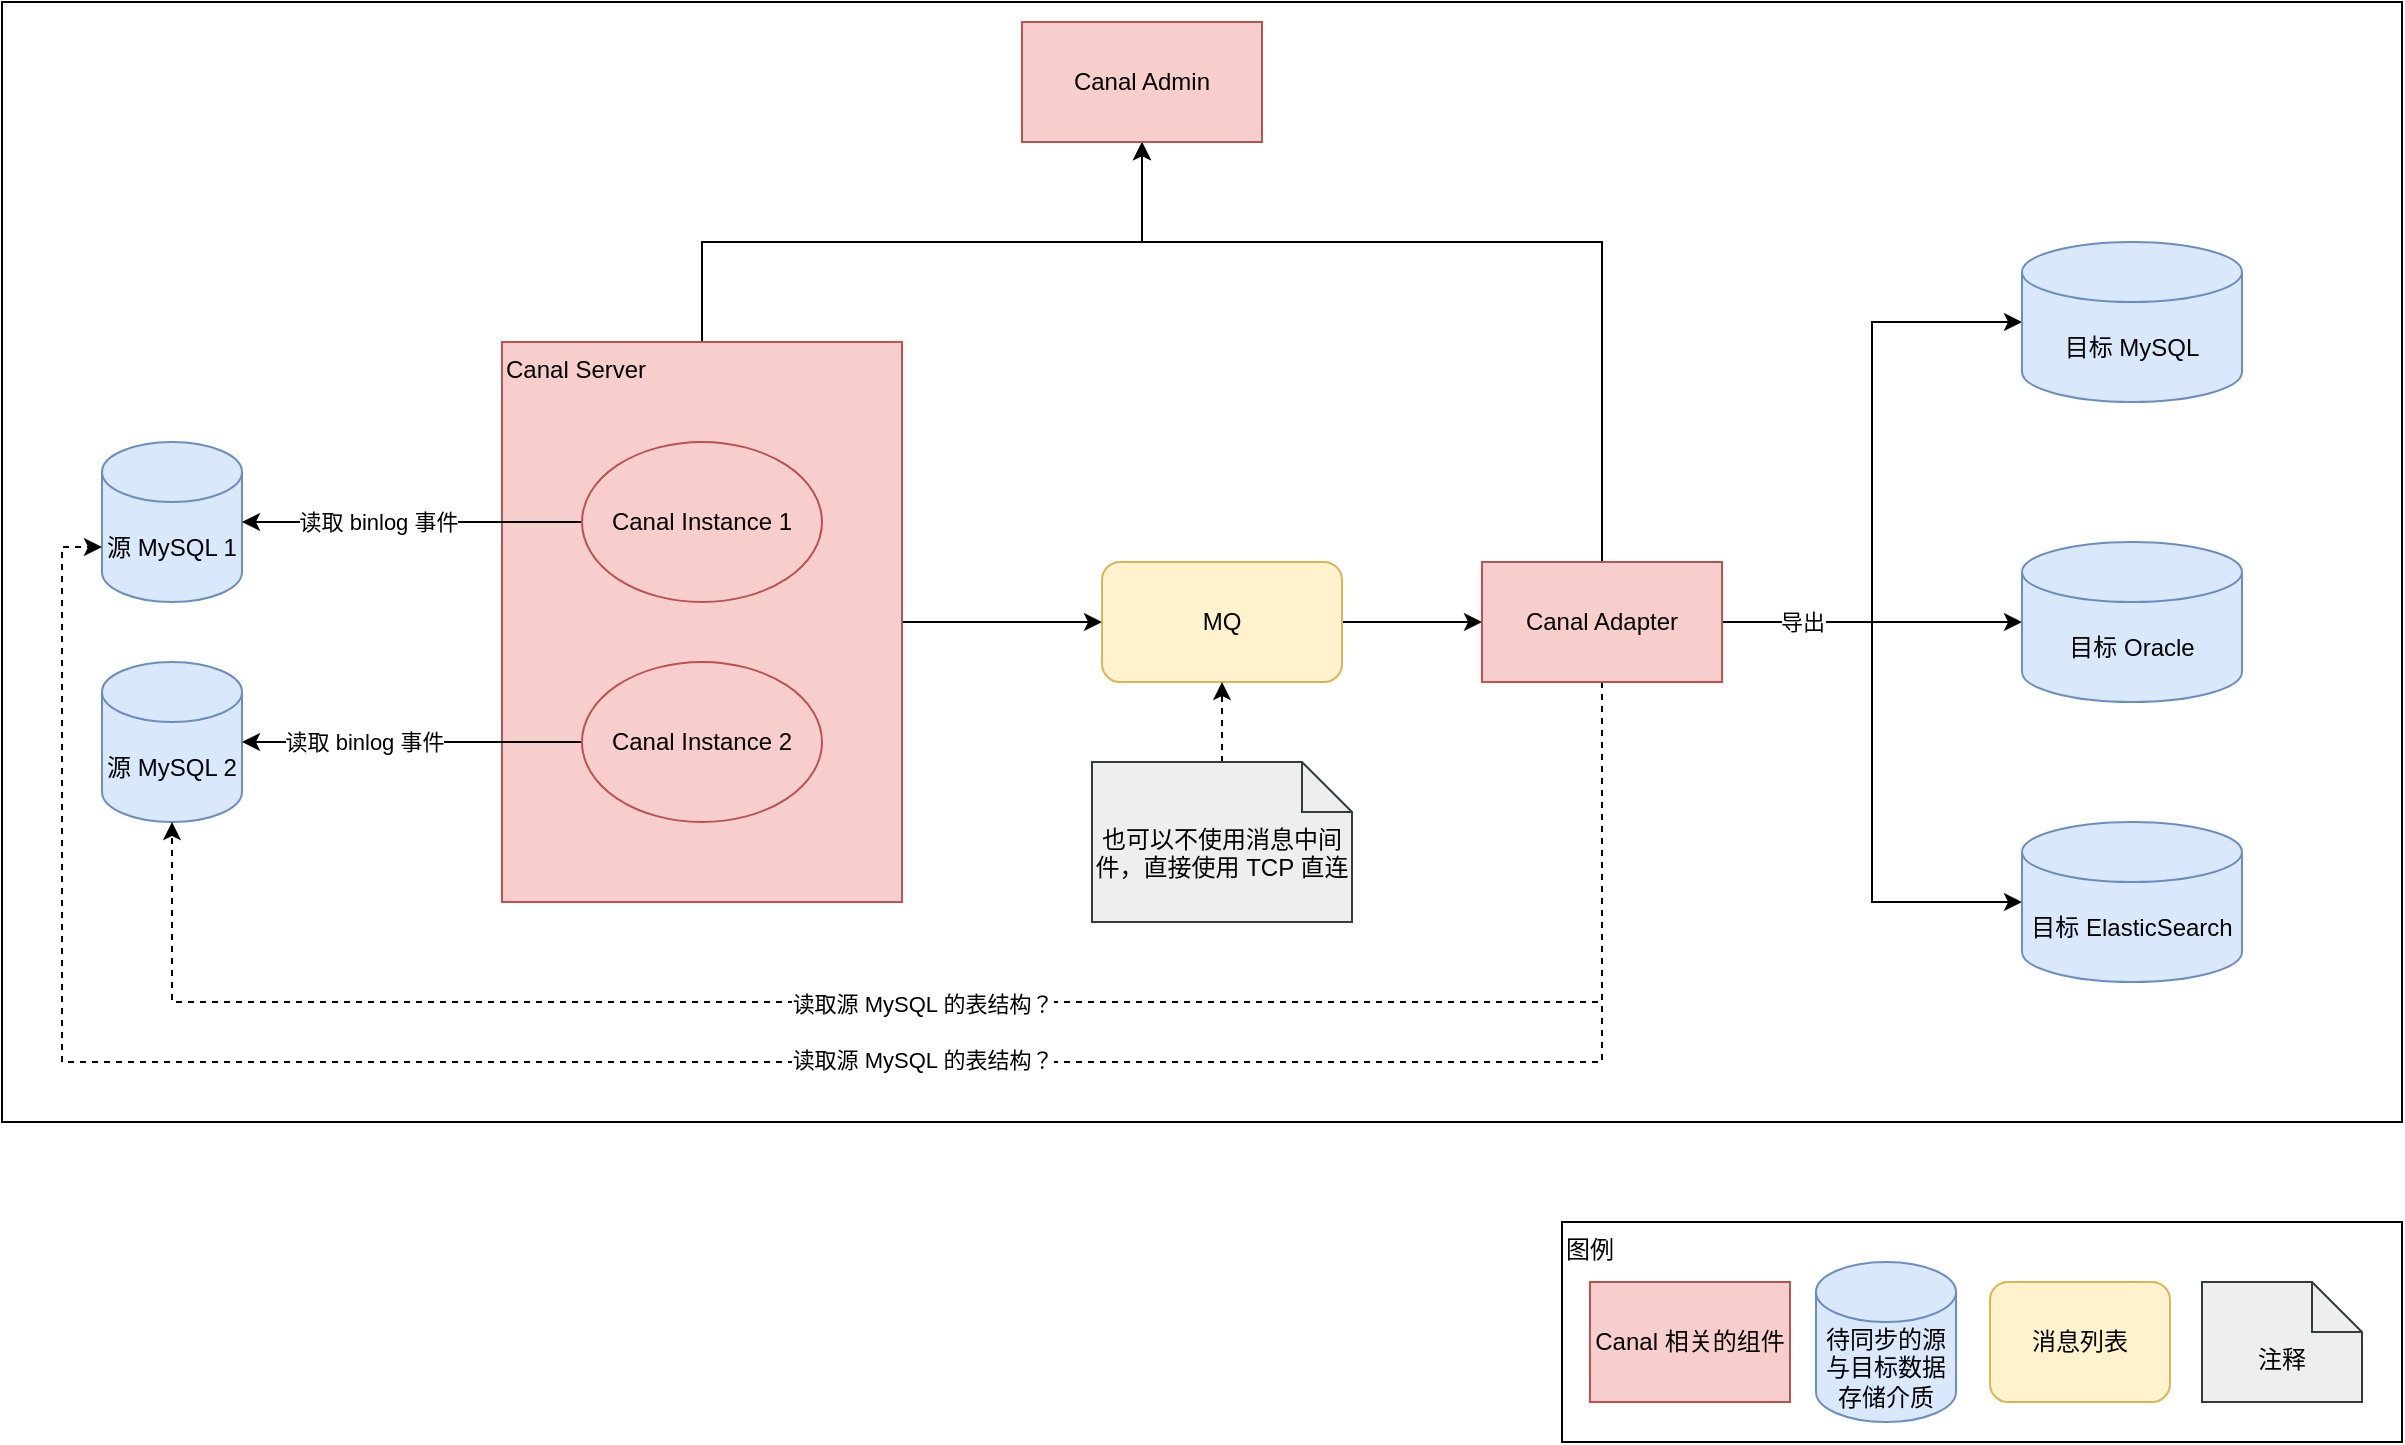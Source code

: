 <mxfile version="20.7.4" type="device" pages="2"><diagram id="2D-SUI-RV7FX5g-eAU_S" name="总体架构图"><mxGraphModel dx="1342" dy="885" grid="1" gridSize="10" guides="1" tooltips="1" connect="1" arrows="1" fold="1" page="1" pageScale="1" pageWidth="827" pageHeight="1169" math="0" shadow="0"><root><mxCell id="0"/><mxCell id="1" parent="0"/><mxCell id="r5_wpAYYmqTTMvsEsnai-42" value="" style="rounded=0;whiteSpace=wrap;html=1;fillColor=default;" parent="1" vertex="1"><mxGeometry x="80" y="40" width="1200" height="560" as="geometry"/></mxCell><mxCell id="r5_wpAYYmqTTMvsEsnai-1" value="源 MySQL 1" style="shape=cylinder3;whiteSpace=wrap;html=1;boundedLbl=1;backgroundOutline=1;size=15;fillColor=#dae8fc;strokeColor=#6c8ebf;" parent="1" vertex="1"><mxGeometry x="130" y="260" width="70" height="80" as="geometry"/></mxCell><mxCell id="r5_wpAYYmqTTMvsEsnai-2" value="源 MySQL 2" style="shape=cylinder3;whiteSpace=wrap;html=1;boundedLbl=1;backgroundOutline=1;size=15;fillColor=#dae8fc;strokeColor=#6c8ebf;" parent="1" vertex="1"><mxGeometry x="130" y="370" width="70" height="80" as="geometry"/></mxCell><mxCell id="r5_wpAYYmqTTMvsEsnai-11" style="edgeStyle=orthogonalEdgeStyle;rounded=0;orthogonalLoop=1;jettySize=auto;html=1;exitX=1;exitY=0.5;exitDx=0;exitDy=0;entryX=0;entryY=0.5;entryDx=0;entryDy=0;" parent="1" source="r5_wpAYYmqTTMvsEsnai-3" target="r5_wpAYYmqTTMvsEsnai-10" edge="1"><mxGeometry relative="1" as="geometry"/></mxCell><mxCell id="r5_wpAYYmqTTMvsEsnai-15" style="edgeStyle=orthogonalEdgeStyle;rounded=0;orthogonalLoop=1;jettySize=auto;html=1;exitX=0.5;exitY=0;exitDx=0;exitDy=0;entryX=0.5;entryY=1;entryDx=0;entryDy=0;" parent="1" source="r5_wpAYYmqTTMvsEsnai-3" target="r5_wpAYYmqTTMvsEsnai-14" edge="1"><mxGeometry relative="1" as="geometry"/></mxCell><mxCell id="r5_wpAYYmqTTMvsEsnai-3" value="Canal Server" style="rounded=0;whiteSpace=wrap;html=1;align=left;verticalAlign=top;fillColor=#f8cecc;strokeColor=#b85450;" parent="1" vertex="1"><mxGeometry x="330" y="210" width="200" height="280" as="geometry"/></mxCell><mxCell id="r5_wpAYYmqTTMvsEsnai-6" style="edgeStyle=orthogonalEdgeStyle;rounded=0;orthogonalLoop=1;jettySize=auto;html=1;exitX=0;exitY=0.5;exitDx=0;exitDy=0;" parent="1" source="r5_wpAYYmqTTMvsEsnai-4" target="r5_wpAYYmqTTMvsEsnai-1" edge="1"><mxGeometry relative="1" as="geometry"/></mxCell><mxCell id="r5_wpAYYmqTTMvsEsnai-8" value="读取 binlog 事件" style="edgeLabel;html=1;align=center;verticalAlign=middle;resizable=0;points=[];" parent="r5_wpAYYmqTTMvsEsnai-6" vertex="1" connectable="0"><mxGeometry x="0.2" relative="1" as="geometry"><mxPoint as="offset"/></mxGeometry></mxCell><mxCell id="r5_wpAYYmqTTMvsEsnai-4" value="Canal Instance 1" style="ellipse;whiteSpace=wrap;html=1;fillColor=#f8cecc;strokeColor=#b85450;" parent="1" vertex="1"><mxGeometry x="370" y="260" width="120" height="80" as="geometry"/></mxCell><mxCell id="r5_wpAYYmqTTMvsEsnai-7" style="edgeStyle=orthogonalEdgeStyle;rounded=0;orthogonalLoop=1;jettySize=auto;html=1;exitX=0;exitY=0.5;exitDx=0;exitDy=0;entryX=1;entryY=0.5;entryDx=0;entryDy=0;entryPerimeter=0;" parent="1" source="r5_wpAYYmqTTMvsEsnai-5" target="r5_wpAYYmqTTMvsEsnai-2" edge="1"><mxGeometry relative="1" as="geometry"/></mxCell><mxCell id="r5_wpAYYmqTTMvsEsnai-9" value="读取 binlog 事件" style="edgeLabel;html=1;align=center;verticalAlign=middle;resizable=0;points=[];" parent="r5_wpAYYmqTTMvsEsnai-7" vertex="1" connectable="0"><mxGeometry x="0.286" relative="1" as="geometry"><mxPoint as="offset"/></mxGeometry></mxCell><mxCell id="r5_wpAYYmqTTMvsEsnai-5" value="Canal Instance 2" style="ellipse;whiteSpace=wrap;html=1;fillColor=#f8cecc;strokeColor=#b85450;" parent="1" vertex="1"><mxGeometry x="370" y="370" width="120" height="80" as="geometry"/></mxCell><mxCell id="r5_wpAYYmqTTMvsEsnai-13" style="edgeStyle=orthogonalEdgeStyle;rounded=0;orthogonalLoop=1;jettySize=auto;html=1;exitX=1;exitY=0.5;exitDx=0;exitDy=0;entryX=0;entryY=0.5;entryDx=0;entryDy=0;" parent="1" source="r5_wpAYYmqTTMvsEsnai-10" target="r5_wpAYYmqTTMvsEsnai-12" edge="1"><mxGeometry relative="1" as="geometry"/></mxCell><mxCell id="r5_wpAYYmqTTMvsEsnai-10" value="MQ" style="rounded=1;whiteSpace=wrap;html=1;fillColor=#fff2cc;strokeColor=#d6b656;" parent="1" vertex="1"><mxGeometry x="630" y="320" width="120" height="60" as="geometry"/></mxCell><mxCell id="r5_wpAYYmqTTMvsEsnai-16" style="edgeStyle=orthogonalEdgeStyle;rounded=0;orthogonalLoop=1;jettySize=auto;html=1;exitX=0.5;exitY=0;exitDx=0;exitDy=0;entryX=0.5;entryY=1;entryDx=0;entryDy=0;" parent="1" source="r5_wpAYYmqTTMvsEsnai-12" target="r5_wpAYYmqTTMvsEsnai-14" edge="1"><mxGeometry relative="1" as="geometry"><Array as="points"><mxPoint x="880" y="160"/><mxPoint x="650" y="160"/></Array></mxGeometry></mxCell><mxCell id="r5_wpAYYmqTTMvsEsnai-17" style="edgeStyle=orthogonalEdgeStyle;rounded=0;orthogonalLoop=1;jettySize=auto;html=1;exitX=0.5;exitY=1;exitDx=0;exitDy=0;entryX=0;entryY=0;entryDx=0;entryDy=52.5;entryPerimeter=0;dashed=1;" parent="1" source="r5_wpAYYmqTTMvsEsnai-12" target="r5_wpAYYmqTTMvsEsnai-1" edge="1"><mxGeometry relative="1" as="geometry"><Array as="points"><mxPoint x="880" y="570"/><mxPoint x="110" y="570"/><mxPoint x="110" y="313"/></Array></mxGeometry></mxCell><mxCell id="r5_wpAYYmqTTMvsEsnai-37" value="读取源 MySQL 的表结构？" style="edgeLabel;html=1;align=center;verticalAlign=middle;resizable=0;points=[];" parent="r5_wpAYYmqTTMvsEsnai-17" vertex="1" connectable="0"><mxGeometry x="-0.122" y="-1" relative="1" as="geometry"><mxPoint x="13" as="offset"/></mxGeometry></mxCell><mxCell id="r5_wpAYYmqTTMvsEsnai-18" style="edgeStyle=orthogonalEdgeStyle;rounded=0;orthogonalLoop=1;jettySize=auto;html=1;exitX=0.5;exitY=1;exitDx=0;exitDy=0;entryX=0.5;entryY=1;entryDx=0;entryDy=0;entryPerimeter=0;dashed=1;" parent="1" source="r5_wpAYYmqTTMvsEsnai-12" target="r5_wpAYYmqTTMvsEsnai-2" edge="1"><mxGeometry relative="1" as="geometry"><Array as="points"><mxPoint x="880" y="540"/><mxPoint x="165" y="540"/></Array></mxGeometry></mxCell><mxCell id="r5_wpAYYmqTTMvsEsnai-36" value="读取源 MySQL 的表结构？" style="edgeLabel;html=1;align=center;verticalAlign=middle;resizable=0;points=[];" parent="r5_wpAYYmqTTMvsEsnai-18" vertex="1" connectable="0"><mxGeometry x="0.022" y="1" relative="1" as="geometry"><mxPoint x="-7" as="offset"/></mxGeometry></mxCell><mxCell id="r5_wpAYYmqTTMvsEsnai-22" style="edgeStyle=orthogonalEdgeStyle;rounded=0;orthogonalLoop=1;jettySize=auto;html=1;exitX=1;exitY=0.5;exitDx=0;exitDy=0;entryX=0;entryY=0.5;entryDx=0;entryDy=0;entryPerimeter=0;" parent="1" source="r5_wpAYYmqTTMvsEsnai-12" target="r5_wpAYYmqTTMvsEsnai-19" edge="1"><mxGeometry relative="1" as="geometry"/></mxCell><mxCell id="r5_wpAYYmqTTMvsEsnai-23" style="edgeStyle=orthogonalEdgeStyle;rounded=0;orthogonalLoop=1;jettySize=auto;html=1;exitX=1;exitY=0.5;exitDx=0;exitDy=0;entryX=0;entryY=0.5;entryDx=0;entryDy=0;entryPerimeter=0;" parent="1" source="r5_wpAYYmqTTMvsEsnai-12" target="r5_wpAYYmqTTMvsEsnai-20" edge="1"><mxGeometry relative="1" as="geometry"/></mxCell><mxCell id="r5_wpAYYmqTTMvsEsnai-24" style="edgeStyle=orthogonalEdgeStyle;rounded=0;orthogonalLoop=1;jettySize=auto;html=1;exitX=1;exitY=0.5;exitDx=0;exitDy=0;entryX=0;entryY=0.5;entryDx=0;entryDy=0;entryPerimeter=0;" parent="1" source="r5_wpAYYmqTTMvsEsnai-12" target="r5_wpAYYmqTTMvsEsnai-21" edge="1"><mxGeometry relative="1" as="geometry"/></mxCell><mxCell id="r5_wpAYYmqTTMvsEsnai-26" value="导出" style="edgeLabel;html=1;align=center;verticalAlign=middle;resizable=0;points=[];" parent="r5_wpAYYmqTTMvsEsnai-24" vertex="1" connectable="0"><mxGeometry x="-0.648" y="-2" relative="1" as="geometry"><mxPoint x="-11" y="-2" as="offset"/></mxGeometry></mxCell><mxCell id="r5_wpAYYmqTTMvsEsnai-12" value="Canal Adapter" style="rounded=0;whiteSpace=wrap;html=1;fillColor=#f8cecc;strokeColor=#b85450;" parent="1" vertex="1"><mxGeometry x="820" y="320" width="120" height="60" as="geometry"/></mxCell><mxCell id="r5_wpAYYmqTTMvsEsnai-14" value="Canal Admin" style="rounded=0;whiteSpace=wrap;html=1;fillColor=#f8cecc;strokeColor=#b85450;" parent="1" vertex="1"><mxGeometry x="590" y="50" width="120" height="60" as="geometry"/></mxCell><mxCell id="r5_wpAYYmqTTMvsEsnai-19" value="目标 MySQL" style="shape=cylinder3;whiteSpace=wrap;html=1;boundedLbl=1;backgroundOutline=1;size=15;fillColor=#dae8fc;strokeColor=#6c8ebf;" parent="1" vertex="1"><mxGeometry x="1090" y="160" width="110" height="80" as="geometry"/></mxCell><mxCell id="r5_wpAYYmqTTMvsEsnai-20" value="目标 Oracle" style="shape=cylinder3;whiteSpace=wrap;html=1;boundedLbl=1;backgroundOutline=1;size=15;fillColor=#dae8fc;strokeColor=#6c8ebf;" parent="1" vertex="1"><mxGeometry x="1090" y="310" width="110" height="80" as="geometry"/></mxCell><mxCell id="r5_wpAYYmqTTMvsEsnai-21" value="目标 ElasticSearch" style="shape=cylinder3;whiteSpace=wrap;html=1;boundedLbl=1;backgroundOutline=1;size=15;fillColor=#dae8fc;strokeColor=#6c8ebf;" parent="1" vertex="1"><mxGeometry x="1090" y="450" width="110" height="80" as="geometry"/></mxCell><mxCell id="r5_wpAYYmqTTMvsEsnai-35" style="edgeStyle=orthogonalEdgeStyle;rounded=0;orthogonalLoop=1;jettySize=auto;html=1;exitX=0.5;exitY=0;exitDx=0;exitDy=0;exitPerimeter=0;entryX=0.5;entryY=1;entryDx=0;entryDy=0;dashed=1;" parent="1" source="r5_wpAYYmqTTMvsEsnai-34" target="r5_wpAYYmqTTMvsEsnai-10" edge="1"><mxGeometry relative="1" as="geometry"/></mxCell><mxCell id="r5_wpAYYmqTTMvsEsnai-34" value="也可以不使用消息中间件，直接使用 TCP 直连" style="shape=note2;boundedLbl=1;whiteSpace=wrap;html=1;size=25;verticalAlign=top;align=center;fillColor=#eeeeee;strokeColor=#36393d;" parent="1" vertex="1"><mxGeometry x="625" y="420" width="130" height="80" as="geometry"/></mxCell><mxCell id="r5_wpAYYmqTTMvsEsnai-39" value="" style="group;fillColor=none;" parent="1" vertex="1" connectable="0"><mxGeometry x="860" y="650" width="420" height="110" as="geometry"/></mxCell><mxCell id="r5_wpAYYmqTTMvsEsnai-32" value="图例" style="rounded=0;whiteSpace=wrap;html=1;align=left;verticalAlign=top;" parent="r5_wpAYYmqTTMvsEsnai-39" vertex="1"><mxGeometry width="420" height="110" as="geometry"/></mxCell><mxCell id="r5_wpAYYmqTTMvsEsnai-29" value="Canal 相关的组件" style="rounded=0;whiteSpace=wrap;html=1;fillColor=#f8cecc;strokeColor=#b85450;" parent="r5_wpAYYmqTTMvsEsnai-39" vertex="1"><mxGeometry x="14" y="30" width="100" height="60" as="geometry"/></mxCell><mxCell id="r5_wpAYYmqTTMvsEsnai-30" value="待同步的源与目标数据存储介质" style="shape=cylinder3;whiteSpace=wrap;html=1;boundedLbl=1;backgroundOutline=1;size=15;fillColor=#dae8fc;strokeColor=#6c8ebf;" parent="r5_wpAYYmqTTMvsEsnai-39" vertex="1"><mxGeometry x="127" y="20" width="70" height="80" as="geometry"/></mxCell><mxCell id="r5_wpAYYmqTTMvsEsnai-31" value="消息列表" style="rounded=1;whiteSpace=wrap;html=1;fillColor=#fff2cc;strokeColor=#d6b656;" parent="r5_wpAYYmqTTMvsEsnai-39" vertex="1"><mxGeometry x="214" y="30" width="90" height="60" as="geometry"/></mxCell><mxCell id="r5_wpAYYmqTTMvsEsnai-38" value="注释" style="shape=note2;boundedLbl=1;whiteSpace=wrap;html=1;size=25;verticalAlign=top;align=center;fillColor=#eeeeee;strokeColor=#36393d;" parent="r5_wpAYYmqTTMvsEsnai-39" vertex="1"><mxGeometry x="320" y="30" width="80" height="60" as="geometry"/></mxCell></root></mxGraphModel></diagram><diagram id="T13PD-lcWpve6YvFfDe5" name="CanalLogPositionManager"><mxGraphModel dx="2169" dy="885" grid="1" gridSize="10" guides="1" tooltips="1" connect="1" arrows="1" fold="1" page="1" pageScale="1" pageWidth="827" pageHeight="1169" math="0" shadow="0"><root><mxCell id="0"/><mxCell id="1" parent="0"/><mxCell id="bS8bMJAs1Lllhb0VBz6u-1" value="&lt;pre style=&quot;font-family: &amp;quot;JetBrains Mono&amp;quot;, monospace; font-size: 9.8pt;&quot;&gt;&amp;lt;&amp;lt;interface&amp;gt;&amp;gt;&lt;/pre&gt;&lt;pre style=&quot;font-family: &amp;quot;JetBrains Mono&amp;quot;, monospace; font-size: 9.8pt;&quot;&gt;CanalLogPositionManager&lt;/pre&gt;" style="swimlane;fontStyle=1;align=center;verticalAlign=middle;childLayout=stackLayout;horizontal=1;startSize=60;horizontalStack=0;resizeParent=1;resizeParentMax=0;resizeLast=0;collapsible=0;marginBottom=0;html=1;labelBackgroundColor=none;fillColor=#fff2cc;strokeColor=#d6b656;" vertex="1" parent="1"><mxGeometry x="-563" y="80" width="500" height="120" as="geometry"/></mxCell><mxCell id="bS8bMJAs1Lllhb0VBz6u-10" value="  LogPosition getLatestIndexBy(String destination)" style="fontStyle=0;labelBackgroundColor=none;fontColor=default;align=left;strokeColor=none;" vertex="1" parent="bS8bMJAs1Lllhb0VBz6u-1"><mxGeometry y="60" width="500" height="30" as="geometry"/></mxCell><mxCell id="bS8bMJAs1Lllhb0VBz6u-11" value="  void persistLogPosition(String destination, LogPosition logPosition)" style="fontStyle=0;labelBackgroundColor=none;fontColor=default;align=left;strokeColor=none;" vertex="1" parent="bS8bMJAs1Lllhb0VBz6u-1"><mxGeometry y="90" width="500" height="30" as="geometry"/></mxCell><mxCell id="bS8bMJAs1Lllhb0VBz6u-9" style="edgeStyle=orthogonalEdgeStyle;rounded=0;orthogonalLoop=1;jettySize=auto;html=1;exitX=0.5;exitY=0;exitDx=0;exitDy=0;fontColor=default;endArrow=blockThin;endFill=0;dashed=1;" edge="1" parent="1" source="bS8bMJAs1Lllhb0VBz6u-5" target="bS8bMJAs1Lllhb0VBz6u-1"><mxGeometry relative="1" as="geometry"/></mxCell><mxCell id="bS8bMJAs1Lllhb0VBz6u-5" value="&lt;pre style=&quot;font-family: &amp;quot;JetBrains Mono&amp;quot;, monospace; font-size: 9.8pt;&quot;&gt;AbstractLogPositionManager&lt;/pre&gt;" style="swimlane;fontStyle=1;align=center;verticalAlign=middle;childLayout=stackLayout;horizontal=1;startSize=29;horizontalStack=0;resizeParent=1;resizeParentMax=0;resizeLast=0;collapsible=0;marginBottom=0;html=1;labelBackgroundColor=none;fillColor=#fff2cc;strokeColor=#d6b656;" vertex="1" parent="1"><mxGeometry x="-428" y="240" width="230" height="54" as="geometry"/></mxCell><mxCell id="bS8bMJAs1Lllhb0VBz6u-13" style="edgeStyle=orthogonalEdgeStyle;rounded=0;orthogonalLoop=1;jettySize=auto;html=1;exitX=0.5;exitY=0;exitDx=0;exitDy=0;entryX=0.5;entryY=1;entryDx=0;entryDy=0;fontColor=default;endArrow=blockThin;endFill=0;" edge="1" parent="1" source="bS8bMJAs1Lllhb0VBz6u-12" target="bS8bMJAs1Lllhb0VBz6u-5"><mxGeometry relative="1" as="geometry"/></mxCell><mxCell id="bS8bMJAs1Lllhb0VBz6u-12" value="&lt;pre style=&quot;font-family: &amp;quot;JetBrains Mono&amp;quot;, monospace; font-size: 9.8pt;&quot;&gt;&lt;pre style=&quot;font-family: &amp;quot;JetBrains Mono&amp;quot;, monospace; font-size: 9.8pt;&quot;&gt;MemoryLogPositionManager&lt;/pre&gt;&lt;/pre&gt;" style="swimlane;fontStyle=1;align=center;verticalAlign=middle;childLayout=stackLayout;horizontal=1;startSize=29;horizontalStack=0;resizeParent=1;resizeParentMax=0;resizeLast=0;collapsible=0;marginBottom=0;html=1;labelBackgroundColor=none;fillColor=#fff2cc;strokeColor=#d6b656;fontColor=default;" vertex="1" parent="1"><mxGeometry x="-640" y="350" width="220" height="59" as="geometry"/></mxCell><mxCell id="bS8bMJAs1Lllhb0VBz6u-14" value="  - Map&lt;String, LogPosition&gt; positions" style="fontStyle=0;labelBackgroundColor=none;fontColor=default;strokeColor=none;align=left;" vertex="1" parent="bS8bMJAs1Lllhb0VBz6u-12"><mxGeometry y="29" width="220" height="30" as="geometry"/></mxCell><mxCell id="bS8bMJAs1Lllhb0VBz6u-20" style="edgeStyle=orthogonalEdgeStyle;rounded=0;orthogonalLoop=1;jettySize=auto;html=1;exitX=0.5;exitY=0;exitDx=0;exitDy=0;entryX=0.5;entryY=1;entryDx=0;entryDy=0;fontColor=default;endArrow=blockThin;endFill=0;" edge="1" parent="1" source="bS8bMJAs1Lllhb0VBz6u-15" target="bS8bMJAs1Lllhb0VBz6u-5"><mxGeometry relative="1" as="geometry"/></mxCell><mxCell id="bS8bMJAs1Lllhb0VBz6u-15" value="&lt;pre style=&quot;font-family: &amp;quot;JetBrains Mono&amp;quot;, monospace; font-size: 9.8pt;&quot;&gt;&lt;pre style=&quot;font-family: &amp;quot;JetBrains Mono&amp;quot;, monospace; font-size: 9.8pt;&quot;&gt;&lt;pre style=&quot;font-family: &amp;quot;JetBrains Mono&amp;quot;, monospace; font-size: 9.8pt;&quot;&gt;ZooKeeperLogPositionManager&lt;/pre&gt;&lt;/pre&gt;&lt;/pre&gt;" style="swimlane;fontStyle=1;align=center;verticalAlign=middle;childLayout=stackLayout;horizontal=1;startSize=29;horizontalStack=0;resizeParent=1;resizeParentMax=0;resizeLast=0;collapsible=0;marginBottom=0;html=1;labelBackgroundColor=none;fillColor=#fff2cc;strokeColor=#d6b656;fontColor=default;" vertex="1" parent="1"><mxGeometry x="-215" y="350" width="230" height="59" as="geometry"/></mxCell><mxCell id="bS8bMJAs1Lllhb0VBz6u-16" value="  - ZkClientx zkClientx" style="fontStyle=0;labelBackgroundColor=none;fontColor=default;strokeColor=none;align=left;" vertex="1" parent="bS8bMJAs1Lllhb0VBz6u-15"><mxGeometry y="29" width="230" height="30" as="geometry"/></mxCell><mxCell id="bS8bMJAs1Lllhb0VBz6u-49" style="edgeStyle=orthogonalEdgeStyle;rounded=0;orthogonalLoop=1;jettySize=auto;html=1;exitX=0.5;exitY=0;exitDx=0;exitDy=0;entryX=0.5;entryY=1;entryDx=0;entryDy=0;fontColor=default;endArrow=block;endFill=0;" edge="1" parent="1" source="bS8bMJAs1Lllhb0VBz6u-21" target="bS8bMJAs1Lllhb0VBz6u-5"><mxGeometry relative="1" as="geometry"><Array as="points"><mxPoint x="-493" y="450"/><mxPoint x="-313" y="450"/></Array></mxGeometry></mxCell><mxCell id="bS8bMJAs1Lllhb0VBz6u-21" value="&lt;pre style=&quot;font-family: &amp;quot;JetBrains Mono&amp;quot;, monospace; font-size: 9.8pt;&quot;&gt;&lt;pre style=&quot;font-family: &amp;quot;JetBrains Mono&amp;quot;, monospace; font-size: 9.8pt;&quot;&gt;&lt;pre style=&quot;font-family: &amp;quot;JetBrains Mono&amp;quot;, monospace; font-size: 9.8pt;&quot;&gt;MixedLogPositionManager&lt;/pre&gt;&lt;/pre&gt;&lt;/pre&gt;" style="swimlane;fontStyle=1;align=center;verticalAlign=middle;childLayout=stackLayout;horizontal=1;startSize=29;horizontalStack=0;resizeParent=1;resizeParentMax=0;resizeLast=0;collapsible=0;marginBottom=0;html=1;labelBackgroundColor=none;fillColor=#fff2cc;strokeColor=#d6b656;fontColor=default;" vertex="1" parent="1"><mxGeometry x="-710" y="510" width="360" height="89" as="geometry"/></mxCell><mxCell id="bS8bMJAs1Lllhb0VBz6u-22" value="  - MemoryLogPositionManager    memoryLogPositionManager:" style="fontStyle=0;labelBackgroundColor=none;fontColor=default;strokeColor=none;align=left;" vertex="1" parent="bS8bMJAs1Lllhb0VBz6u-21"><mxGeometry y="29" width="360" height="30" as="geometry"/></mxCell><mxCell id="bS8bMJAs1Lllhb0VBz6u-23" value="  - ZooKeeperLogPositionManager zooKeeperLogPositionManager" style="fontStyle=0;labelBackgroundColor=none;fontColor=default;strokeColor=none;align=left;" vertex="1" parent="bS8bMJAs1Lllhb0VBz6u-21"><mxGeometry y="59" width="360" height="30" as="geometry"/></mxCell><mxCell id="bS8bMJAs1Lllhb0VBz6u-52" style="edgeStyle=orthogonalEdgeStyle;rounded=0;orthogonalLoop=1;jettySize=auto;html=1;exitX=0.5;exitY=0;exitDx=0;exitDy=0;entryX=0.5;entryY=1;entryDx=0;entryDy=0;fontColor=default;endArrow=block;endFill=0;" edge="1" parent="1" source="bS8bMJAs1Lllhb0VBz6u-31" target="bS8bMJAs1Lllhb0VBz6u-5"><mxGeometry relative="1" as="geometry"/></mxCell><mxCell id="bS8bMJAs1Lllhb0VBz6u-31" value="&lt;pre style=&quot;font-family: &amp;quot;JetBrains Mono&amp;quot;, monospace; font-size: 9.8pt;&quot;&gt;&lt;pre style=&quot;font-family: &amp;quot;JetBrains Mono&amp;quot;, monospace; font-size: 9.8pt;&quot;&gt;&lt;pre style=&quot;font-family: &amp;quot;JetBrains Mono&amp;quot;, monospace; font-size: 9.8pt;&quot;&gt;&lt;pre style=&quot;font-family: &amp;quot;JetBrains Mono&amp;quot;, monospace; font-size: 9.8pt;&quot;&gt;FileMixedLogPositionManager&lt;/pre&gt;&lt;/pre&gt;&lt;/pre&gt;&lt;/pre&gt;" style="swimlane;fontStyle=1;align=center;verticalAlign=middle;childLayout=stackLayout;horizontal=1;startSize=29;horizontalStack=0;resizeParent=1;resizeParentMax=0;resizeLast=0;collapsible=0;marginBottom=0;html=1;labelBackgroundColor=none;fillColor=#fff2cc;strokeColor=#d6b656;fontColor=default;" vertex="1" parent="1"><mxGeometry x="-493" y="670" width="360" height="89" as="geometry"/></mxCell><mxCell id="bS8bMJAs1Lllhb0VBz6u-33" value="  - File                     dataDir" style="fontStyle=0;labelBackgroundColor=none;fontColor=default;strokeColor=none;align=left;" vertex="1" parent="bS8bMJAs1Lllhb0VBz6u-31"><mxGeometry y="29" width="360" height="30" as="geometry"/></mxCell><mxCell id="bS8bMJAs1Lllhb0VBz6u-32" value="  - MemoryLogPositionManager    memoryLogPositionManager:" style="fontStyle=0;labelBackgroundColor=none;fontColor=default;strokeColor=none;align=left;" vertex="1" parent="bS8bMJAs1Lllhb0VBz6u-31"><mxGeometry y="59" width="360" height="30" as="geometry"/></mxCell><mxCell id="bS8bMJAs1Lllhb0VBz6u-36" value="&lt;pre style=&quot;font-family: &amp;quot;JetBrains Mono&amp;quot;, monospace; font-size: 9.8pt;&quot;&gt;&lt;pre style=&quot;font-family: &amp;quot;JetBrains Mono&amp;quot;, monospace; font-size: 9.8pt;&quot;&gt;&lt;pre style=&quot;font-family: &amp;quot;JetBrains Mono&amp;quot;, monospace; font-size: 9.8pt;&quot;&gt;&lt;pre style=&quot;font-family: &amp;quot;JetBrains Mono&amp;quot;, monospace; font-size: 9.8pt;&quot;&gt;&lt;pre style=&quot;font-family: &amp;quot;JetBrains Mono&amp;quot;, monospace; font-size: 9.8pt;&quot;&gt;MetaLogPositionManager&lt;/pre&gt;&lt;/pre&gt;&lt;/pre&gt;&lt;/pre&gt;&lt;/pre&gt;" style="swimlane;fontStyle=1;align=center;verticalAlign=middle;childLayout=stackLayout;horizontal=1;startSize=29;horizontalStack=0;resizeParent=1;resizeParentMax=0;resizeLast=0;collapsible=0;marginBottom=0;html=1;labelBackgroundColor=none;fillColor=#fff2cc;strokeColor=#d6b656;fontColor=default;" vertex="1" parent="1"><mxGeometry x="-710" y="840" width="360" height="59" as="geometry"/></mxCell><mxCell id="bS8bMJAs1Lllhb0VBz6u-37" value="  - CanalMetaManager metaManager" style="fontStyle=0;labelBackgroundColor=none;fontColor=default;strokeColor=none;align=left;" vertex="1" parent="bS8bMJAs1Lllhb0VBz6u-36"><mxGeometry y="29" width="360" height="30" as="geometry"/></mxCell><mxCell id="bS8bMJAs1Lllhb0VBz6u-39" value="&lt;pre style=&quot;font-family: &amp;quot;JetBrains Mono&amp;quot;, monospace; font-size: 9.8pt;&quot;&gt;&lt;pre style=&quot;font-family: &amp;quot;JetBrains Mono&amp;quot;, monospace; font-size: 9.8pt;&quot;&gt;&lt;pre style=&quot;font-family: &amp;quot;JetBrains Mono&amp;quot;, monospace; font-size: 9.8pt;&quot;&gt;&lt;pre style=&quot;font-family: &amp;quot;JetBrains Mono&amp;quot;, monospace; font-size: 9.8pt;&quot;&gt;&lt;pre style=&quot;font-family: &amp;quot;JetBrains Mono&amp;quot;, monospace; font-size: 9.8pt;&quot;&gt;&lt;pre style=&quot;font-family: &amp;quot;JetBrains Mono&amp;quot;, monospace; font-size: 9.8pt;&quot;&gt;FailbackLogPositionManager&lt;/pre&gt;&lt;/pre&gt;&lt;/pre&gt;&lt;/pre&gt;&lt;/pre&gt;&lt;/pre&gt;" style="swimlane;fontStyle=1;align=center;verticalAlign=middle;childLayout=stackLayout;horizontal=1;startSize=29;horizontalStack=0;resizeParent=1;resizeParentMax=0;resizeLast=0;collapsible=0;marginBottom=0;html=1;labelBackgroundColor=none;fillColor=#fff2cc;strokeColor=#d6b656;fontColor=default;" vertex="1" parent="1"><mxGeometry x="-280" y="840" width="360" height="89" as="geometry"/></mxCell><mxCell id="bS8bMJAs1Lllhb0VBz6u-40" value="  - CanalLogPositionManager primary" style="fontStyle=0;labelBackgroundColor=none;fontColor=default;strokeColor=none;align=left;" vertex="1" parent="bS8bMJAs1Lllhb0VBz6u-39"><mxGeometry y="29" width="360" height="30" as="geometry"/></mxCell><mxCell id="bS8bMJAs1Lllhb0VBz6u-41" value="  - CanalLogPositionManager secondary" style="fontStyle=0;labelBackgroundColor=none;fontColor=default;strokeColor=none;align=left;" vertex="1" parent="bS8bMJAs1Lllhb0VBz6u-39"><mxGeometry y="59" width="360" height="30" as="geometry"/></mxCell><mxCell id="bS8bMJAs1Lllhb0VBz6u-50" style="edgeStyle=orthogonalEdgeStyle;rounded=0;orthogonalLoop=1;jettySize=auto;html=1;exitX=0.5;exitY=0;exitDx=0;exitDy=0;entryX=0.5;entryY=1;entryDx=0;entryDy=0;fontColor=default;endArrow=block;endFill=0;" edge="1" parent="1" source="bS8bMJAs1Lllhb0VBz6u-42" target="bS8bMJAs1Lllhb0VBz6u-5"><mxGeometry relative="1" as="geometry"><Array as="points"><mxPoint x="-98" y="450"/><mxPoint x="-313" y="450"/></Array></mxGeometry></mxCell><mxCell id="bS8bMJAs1Lllhb0VBz6u-42" value="&lt;pre style=&quot;font-family: &amp;quot;JetBrains Mono&amp;quot;, monospace; font-size: 9.8pt;&quot;&gt;&lt;pre style=&quot;font-family: &amp;quot;JetBrains Mono&amp;quot;, monospace; font-size: 9.8pt;&quot;&gt;&lt;pre style=&quot;font-family: &amp;quot;JetBrains Mono&amp;quot;, monospace; font-size: 9.8pt;&quot;&gt;&lt;pre style=&quot;font-family: &amp;quot;JetBrains Mono&amp;quot;, monospace; font-size: 9.8pt;&quot;&gt;&lt;pre style=&quot;font-family: &amp;quot;JetBrains Mono&amp;quot;, monospace; font-size: 9.8pt;&quot;&gt;&lt;pre style=&quot;font-family: &amp;quot;JetBrains Mono&amp;quot;, monospace; font-size: 9.8pt;&quot;&gt;&lt;pre style=&quot;font-family: &amp;quot;JetBrains Mono&amp;quot;, monospace; font-size: 9.8pt;&quot;&gt;PeriodMixedLogPositionManager&lt;/pre&gt;&lt;/pre&gt;&lt;/pre&gt;&lt;/pre&gt;&lt;/pre&gt;&lt;/pre&gt;&lt;/pre&gt;" style="swimlane;fontStyle=1;align=center;verticalAlign=middle;childLayout=stackLayout;horizontal=1;startSize=29;horizontalStack=0;resizeParent=1;resizeParentMax=0;resizeLast=0;collapsible=0;marginBottom=0;html=1;labelBackgroundColor=none;fillColor=#fff2cc;strokeColor=#d6b656;fontColor=default;" vertex="1" parent="1"><mxGeometry x="-270" y="510" width="370" height="89" as="geometry"/></mxCell><mxCell id="bS8bMJAs1Lllhb0VBz6u-43" value="  - MemoryLogPositionManager    memoryLogPositionManager" style="fontStyle=0;labelBackgroundColor=none;fontColor=default;strokeColor=none;align=left;" vertex="1" parent="bS8bMJAs1Lllhb0VBz6u-42"><mxGeometry y="29" width="370" height="30" as="geometry"/></mxCell><mxCell id="bS8bMJAs1Lllhb0VBz6u-44" value="  - ZooKeeperLogPositionManager zooKeeperLogPositionManager" style="fontStyle=0;labelBackgroundColor=none;fontColor=default;strokeColor=none;align=left;" vertex="1" parent="bS8bMJAs1Lllhb0VBz6u-42"><mxGeometry y="59" width="370" height="30" as="geometry"/></mxCell><mxCell id="bS8bMJAs1Lllhb0VBz6u-53" style="edgeStyle=orthogonalEdgeStyle;rounded=0;orthogonalLoop=1;jettySize=auto;html=1;exitX=0;exitY=0;exitDx=0;exitDy=0;entryX=0;entryY=0.5;entryDx=0;entryDy=0;fontColor=default;endArrow=block;endFill=0;" edge="1" parent="1" source="bS8bMJAs1Lllhb0VBz6u-37" target="bS8bMJAs1Lllhb0VBz6u-5"><mxGeometry relative="1" as="geometry"><Array as="points"><mxPoint x="-750" y="869"/><mxPoint x="-750" y="267"/></Array></mxGeometry></mxCell><mxCell id="bS8bMJAs1Lllhb0VBz6u-54" style="edgeStyle=orthogonalEdgeStyle;rounded=0;orthogonalLoop=1;jettySize=auto;html=1;exitX=1;exitY=0;exitDx=0;exitDy=0;entryX=1;entryY=0.5;entryDx=0;entryDy=0;fontColor=default;endArrow=block;endFill=0;" edge="1" parent="1" source="bS8bMJAs1Lllhb0VBz6u-40" target="bS8bMJAs1Lllhb0VBz6u-5"><mxGeometry relative="1" as="geometry"><Array as="points"><mxPoint x="150" y="869"/><mxPoint x="150" y="267"/></Array></mxGeometry></mxCell></root></mxGraphModel></diagram></mxfile>